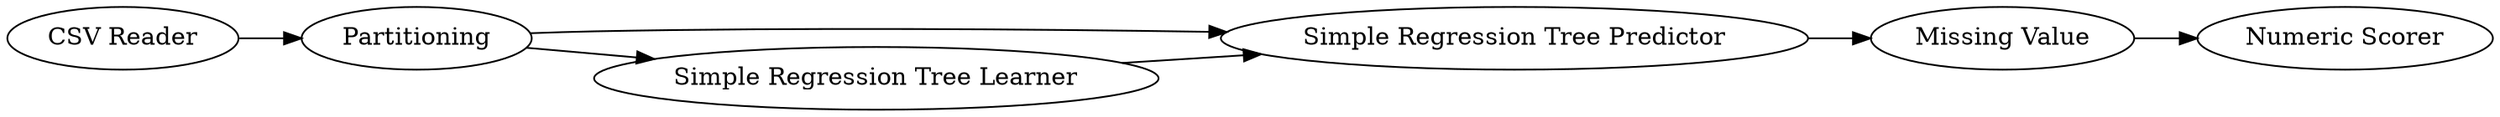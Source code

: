 digraph {
	29 -> 65
	65 -> 63
	44 -> 29
	63 -> 30
	29 -> 64
	64 -> 65
	64 [label="Simple Regression Tree Learner"]
	44 [label="CSV Reader"]
	29 [label=Partitioning]
	65 [label="Simple Regression Tree Predictor"]
	63 [label="Missing Value"]
	30 [label="Numeric Scorer"]
	rankdir=LR
}
